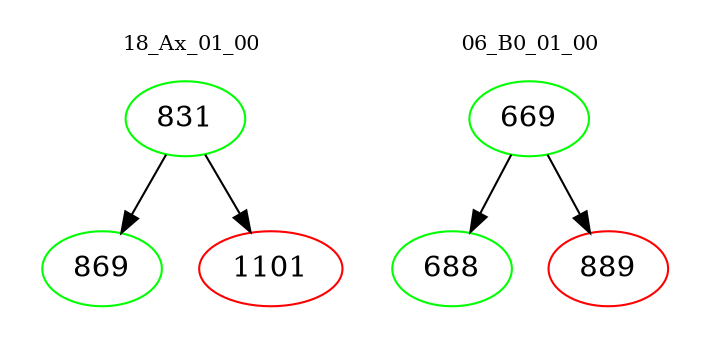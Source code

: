 digraph{
subgraph cluster_0 {
color = white
label = "18_Ax_01_00";
fontsize=10;
T0_831 [label="831", color="green"]
T0_831 -> T0_869 [color="black"]
T0_869 [label="869", color="green"]
T0_831 -> T0_1101 [color="black"]
T0_1101 [label="1101", color="red"]
}
subgraph cluster_1 {
color = white
label = "06_B0_01_00";
fontsize=10;
T1_669 [label="669", color="green"]
T1_669 -> T1_688 [color="black"]
T1_688 [label="688", color="green"]
T1_669 -> T1_889 [color="black"]
T1_889 [label="889", color="red"]
}
}
